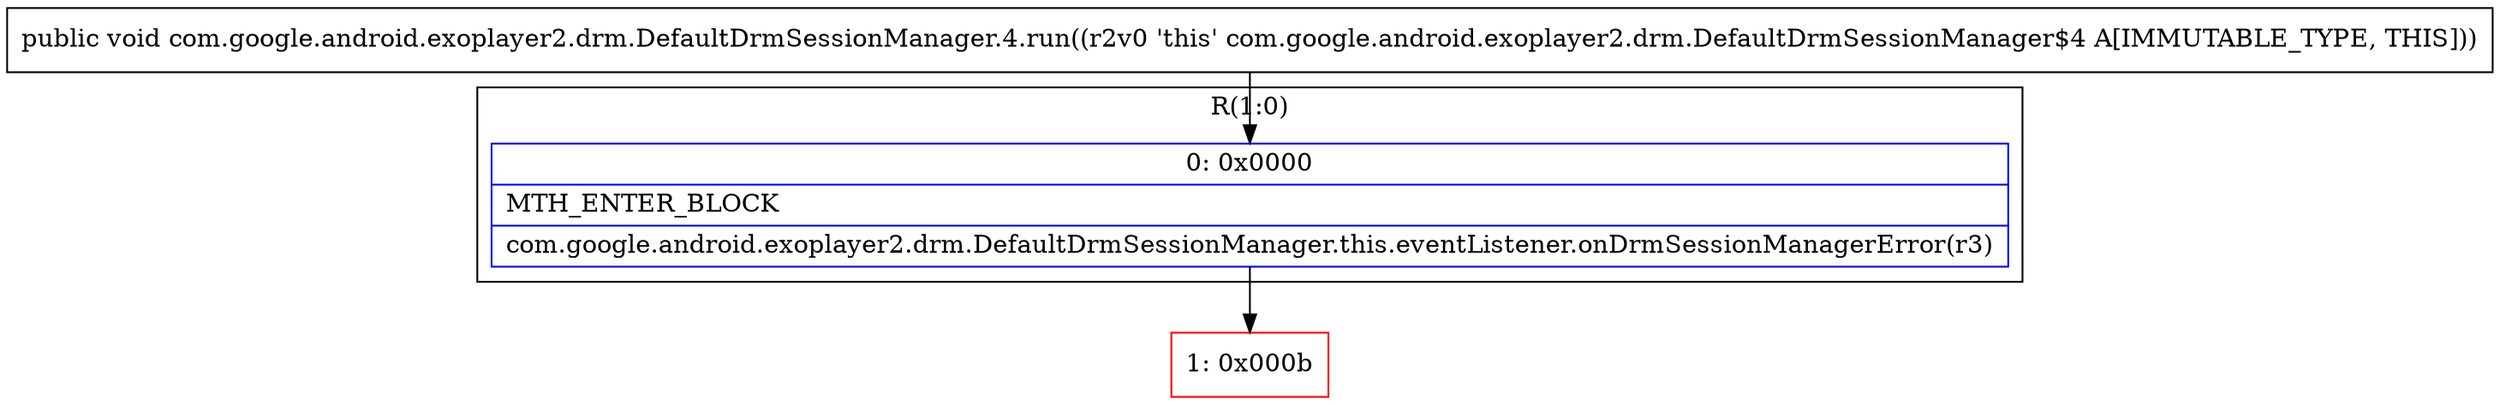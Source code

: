 digraph "CFG forcom.google.android.exoplayer2.drm.DefaultDrmSessionManager.4.run()V" {
subgraph cluster_Region_1499081113 {
label = "R(1:0)";
node [shape=record,color=blue];
Node_0 [shape=record,label="{0\:\ 0x0000|MTH_ENTER_BLOCK\l|com.google.android.exoplayer2.drm.DefaultDrmSessionManager.this.eventListener.onDrmSessionManagerError(r3)\l}"];
}
Node_1 [shape=record,color=red,label="{1\:\ 0x000b}"];
MethodNode[shape=record,label="{public void com.google.android.exoplayer2.drm.DefaultDrmSessionManager.4.run((r2v0 'this' com.google.android.exoplayer2.drm.DefaultDrmSessionManager$4 A[IMMUTABLE_TYPE, THIS])) }"];
MethodNode -> Node_0;
Node_0 -> Node_1;
}

